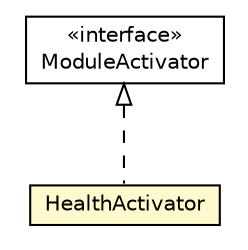 #!/usr/local/bin/dot
#
# Class diagram 
# Generated by UMLGraph version R5_6-24-gf6e263 (http://www.umlgraph.org/)
#

digraph G {
	edge [fontname="Helvetica",fontsize=10,labelfontname="Helvetica",labelfontsize=10];
	node [fontname="Helvetica",fontsize=10,shape=plaintext];
	nodesep=0.25;
	ranksep=0.5;
	// org.universAAL.middleware.container.ModuleActivator
	c4404688 [label=<<table title="org.universAAL.middleware.container.ModuleActivator" border="0" cellborder="1" cellspacing="0" cellpadding="2" port="p" href="../../middleware/container/ModuleActivator.html">
		<tr><td><table border="0" cellspacing="0" cellpadding="1">
<tr><td align="center" balign="center"> &#171;interface&#187; </td></tr>
<tr><td align="center" balign="center"> ModuleActivator </td></tr>
		</table></td></tr>
		</table>>, URL="../../middleware/container/ModuleActivator.html", fontname="Helvetica", fontcolor="black", fontsize=10.0];
	// org.universAAL.ontology.health.HealthActivator
	c4405715 [label=<<table title="org.universAAL.ontology.health.HealthActivator" border="0" cellborder="1" cellspacing="0" cellpadding="2" port="p" bgcolor="lemonChiffon" href="./HealthActivator.html">
		<tr><td><table border="0" cellspacing="0" cellpadding="1">
<tr><td align="center" balign="center"> HealthActivator </td></tr>
		</table></td></tr>
		</table>>, URL="./HealthActivator.html", fontname="Helvetica", fontcolor="black", fontsize=10.0];
	//org.universAAL.ontology.health.HealthActivator implements org.universAAL.middleware.container.ModuleActivator
	c4404688:p -> c4405715:p [dir=back,arrowtail=empty,style=dashed];
}

